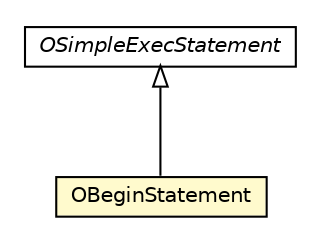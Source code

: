 #!/usr/local/bin/dot
#
# Class diagram 
# Generated by UMLGraph version R5_6-24-gf6e263 (http://www.umlgraph.org/)
#

digraph G {
	edge [fontname="Helvetica",fontsize=10,labelfontname="Helvetica",labelfontsize=10];
	node [fontname="Helvetica",fontsize=10,shape=plaintext];
	nodesep=0.25;
	ranksep=0.5;
	// com.orientechnologies.orient.core.sql.parser.OBeginStatement
	c1491935 [label=<<table title="com.orientechnologies.orient.core.sql.parser.OBeginStatement" border="0" cellborder="1" cellspacing="0" cellpadding="2" port="p" bgcolor="lemonChiffon" href="./OBeginStatement.html">
		<tr><td><table border="0" cellspacing="0" cellpadding="1">
<tr><td align="center" balign="center"> OBeginStatement </td></tr>
		</table></td></tr>
		</table>>, URL="./OBeginStatement.html", fontname="Helvetica", fontcolor="black", fontsize=10.0];
	// com.orientechnologies.orient.core.sql.parser.OSimpleExecStatement
	c1491950 [label=<<table title="com.orientechnologies.orient.core.sql.parser.OSimpleExecStatement" border="0" cellborder="1" cellspacing="0" cellpadding="2" port="p" href="./OSimpleExecStatement.html">
		<tr><td><table border="0" cellspacing="0" cellpadding="1">
<tr><td align="center" balign="center"><font face="Helvetica-Oblique"> OSimpleExecStatement </font></td></tr>
		</table></td></tr>
		</table>>, URL="./OSimpleExecStatement.html", fontname="Helvetica", fontcolor="black", fontsize=10.0];
	//com.orientechnologies.orient.core.sql.parser.OBeginStatement extends com.orientechnologies.orient.core.sql.parser.OSimpleExecStatement
	c1491950:p -> c1491935:p [dir=back,arrowtail=empty];
}

